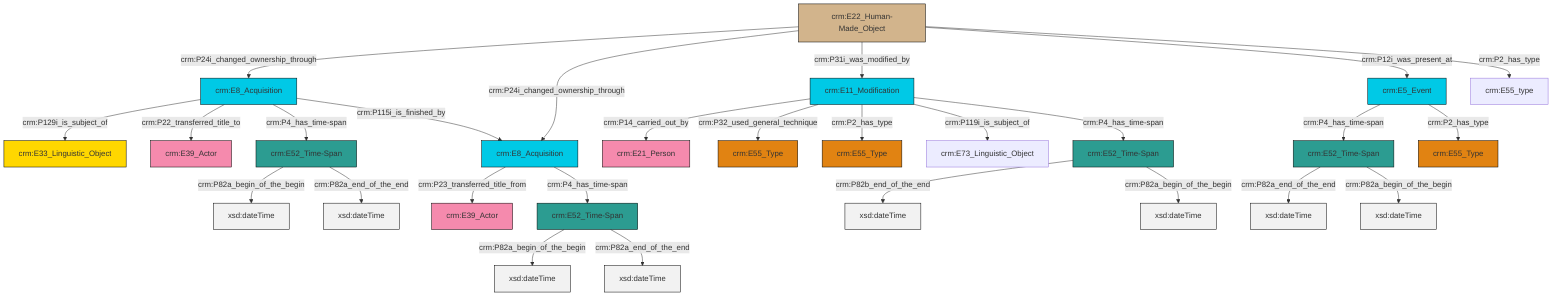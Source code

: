 graph TD
classDef Literal fill:#f2f2f2,stroke:#000000;
classDef CRM_Entity fill:#FFFFFF,stroke:#000000;
classDef Temporal_Entity fill:#00C9E6, stroke:#000000;
classDef Type fill:#E18312, stroke:#000000;
classDef Time-Span fill:#2C9C91, stroke:#000000;
classDef Appellation fill:#FFEB7F, stroke:#000000;
classDef Place fill:#008836, stroke:#000000;
classDef Persistent_Item fill:#B266B2, stroke:#000000;
classDef Conceptual_Object fill:#FFD700, stroke:#000000;
classDef Physical_Thing fill:#D2B48C, stroke:#000000;
classDef Actor fill:#f58aad, stroke:#000000;
classDef PC_Classes fill:#4ce600, stroke:#000000;
classDef Multi fill:#cccccc,stroke:#000000;

0["crm:E11_Modification"]:::Temporal_Entity -->|crm:P14_carried_out_by| 1["crm:E21_Person"]:::Actor
2["crm:E52_Time-Span"]:::Time-Span -->|crm:P82a_begin_of_the_begin| 3[xsd:dateTime]:::Literal
4["crm:E8_Acquisition"]:::Temporal_Entity -->|crm:P23_transferred_title_from| 5["crm:E39_Actor"]:::Actor
6["crm:E8_Acquisition"]:::Temporal_Entity -->|crm:P129i_is_subject_of| 8["crm:E33_Linguistic_Object"]:::Conceptual_Object
2["crm:E52_Time-Span"]:::Time-Span -->|crm:P82a_end_of_the_end| 11[xsd:dateTime]:::Literal
0["crm:E11_Modification"]:::Temporal_Entity -->|crm:P32_used_general_technique| 12["crm:E55_Type"]:::Type
13["crm:E22_Human-Made_Object"]:::Physical_Thing -->|crm:P24i_changed_ownership_through| 6["crm:E8_Acquisition"]:::Temporal_Entity
18["crm:E52_Time-Span"]:::Time-Span -->|crm:P82a_end_of_the_end| 19[xsd:dateTime]:::Literal
13["crm:E22_Human-Made_Object"]:::Physical_Thing -->|crm:P24i_changed_ownership_through| 4["crm:E8_Acquisition"]:::Temporal_Entity
6["crm:E8_Acquisition"]:::Temporal_Entity -->|crm:P22_transferred_title_to| 21["crm:E39_Actor"]:::Actor
6["crm:E8_Acquisition"]:::Temporal_Entity -->|crm:P4_has_time-span| 23["crm:E52_Time-Span"]:::Time-Span
26["crm:E5_Event"]:::Temporal_Entity -->|crm:P4_has_time-span| 18["crm:E52_Time-Span"]:::Time-Span
13["crm:E22_Human-Made_Object"]:::Physical_Thing -->|crm:P31i_was_modified_by| 0["crm:E11_Modification"]:::Temporal_Entity
18["crm:E52_Time-Span"]:::Time-Span -->|crm:P82a_begin_of_the_begin| 27[xsd:dateTime]:::Literal
0["crm:E11_Modification"]:::Temporal_Entity -->|crm:P2_has_type| 28["crm:E55_Type"]:::Type
16["crm:E52_Time-Span"]:::Time-Span -->|crm:P82b_end_of_the_end| 32[xsd:dateTime]:::Literal
23["crm:E52_Time-Span"]:::Time-Span -->|crm:P82a_begin_of_the_begin| 36[xsd:dateTime]:::Literal
13["crm:E22_Human-Made_Object"]:::Physical_Thing -->|crm:P12i_was_present_at| 26["crm:E5_Event"]:::Temporal_Entity
26["crm:E5_Event"]:::Temporal_Entity -->|crm:P2_has_type| 9["crm:E55_Type"]:::Type
16["crm:E52_Time-Span"]:::Time-Span -->|crm:P82a_begin_of_the_begin| 37[xsd:dateTime]:::Literal
23["crm:E52_Time-Span"]:::Time-Span -->|crm:P82a_end_of_the_end| 39[xsd:dateTime]:::Literal
13["crm:E22_Human-Made_Object"]:::Physical_Thing -->|crm:P2_has_type| 24["crm:E55_type"]:::Default
0["crm:E11_Modification"]:::Temporal_Entity -->|crm:P119i_is_subject_of| 34["crm:E73_Linguistic_Object"]:::Default
0["crm:E11_Modification"]:::Temporal_Entity -->|crm:P4_has_time-span| 16["crm:E52_Time-Span"]:::Time-Span
4["crm:E8_Acquisition"]:::Temporal_Entity -->|crm:P4_has_time-span| 2["crm:E52_Time-Span"]:::Time-Span
6["crm:E8_Acquisition"]:::Temporal_Entity -->|crm:P115i_is_finished_by| 4["crm:E8_Acquisition"]:::Temporal_Entity